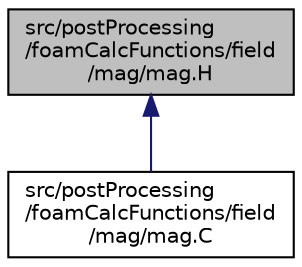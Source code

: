 digraph "src/postProcessing/foamCalcFunctions/field/mag/mag.H"
{
  bgcolor="transparent";
  edge [fontname="Helvetica",fontsize="10",labelfontname="Helvetica",labelfontsize="10"];
  node [fontname="Helvetica",fontsize="10",shape=record];
  Node1 [label="src/postProcessing\l/foamCalcFunctions/field\l/mag/mag.H",height=0.2,width=0.4,color="black", fillcolor="grey75", style="filled", fontcolor="black"];
  Node1 -> Node2 [dir="back",color="midnightblue",fontsize="10",style="solid",fontname="Helvetica"];
  Node2 [label="src/postProcessing\l/foamCalcFunctions/field\l/mag/mag.C",height=0.2,width=0.4,color="black",URL="$a09172.html"];
}
